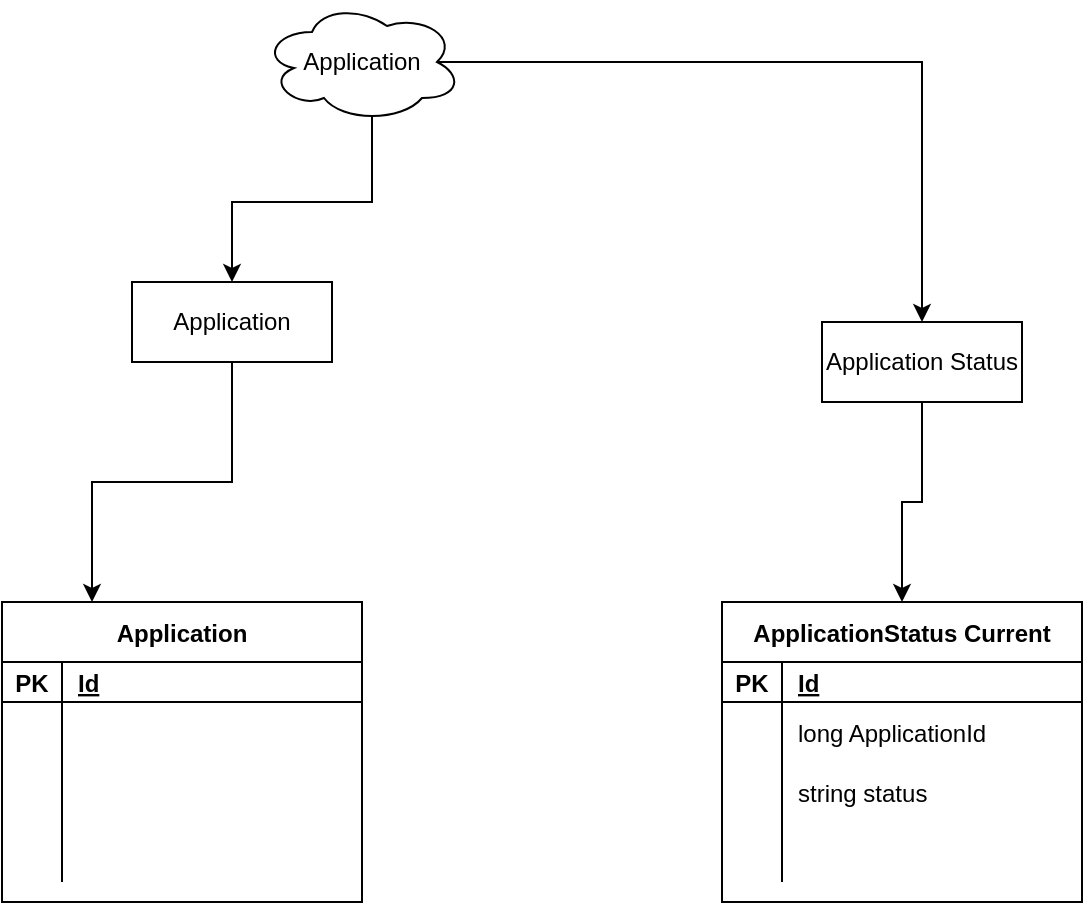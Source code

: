 <mxfile version="13.10.2" type="github">
  <diagram id="T6LnHzjsu-hLag56DKBj" name="Page-1">
    <mxGraphModel dx="1422" dy="794" grid="1" gridSize="10" guides="1" tooltips="1" connect="1" arrows="1" fold="1" page="1" pageScale="1" pageWidth="827" pageHeight="1169" math="0" shadow="0">
      <root>
        <mxCell id="0" />
        <mxCell id="1" parent="0" />
        <mxCell id="JcggxHbt1tbhgOxpQHLC-1" value="ApplicationStatus Current" style="shape=table;startSize=30;container=1;collapsible=1;childLayout=tableLayout;fixedRows=1;rowLines=0;fontStyle=1;align=center;resizeLast=1;" vertex="1" parent="1">
          <mxGeometry x="400" y="420" width="180" height="150" as="geometry" />
        </mxCell>
        <mxCell id="JcggxHbt1tbhgOxpQHLC-2" value="" style="shape=partialRectangle;collapsible=0;dropTarget=0;pointerEvents=0;fillColor=none;top=0;left=0;bottom=1;right=0;points=[[0,0.5],[1,0.5]];portConstraint=eastwest;" vertex="1" parent="JcggxHbt1tbhgOxpQHLC-1">
          <mxGeometry y="30" width="180" height="20" as="geometry" />
        </mxCell>
        <mxCell id="JcggxHbt1tbhgOxpQHLC-3" value="PK" style="shape=partialRectangle;connectable=0;fillColor=none;top=0;left=0;bottom=0;right=0;fontStyle=1;overflow=hidden;" vertex="1" parent="JcggxHbt1tbhgOxpQHLC-2">
          <mxGeometry width="30" height="20" as="geometry" />
        </mxCell>
        <mxCell id="JcggxHbt1tbhgOxpQHLC-4" value="Id" style="shape=partialRectangle;connectable=0;fillColor=none;top=0;left=0;bottom=0;right=0;align=left;spacingLeft=6;fontStyle=5;overflow=hidden;" vertex="1" parent="JcggxHbt1tbhgOxpQHLC-2">
          <mxGeometry x="30" width="150" height="20" as="geometry" />
        </mxCell>
        <mxCell id="JcggxHbt1tbhgOxpQHLC-5" value="" style="shape=partialRectangle;collapsible=0;dropTarget=0;pointerEvents=0;fillColor=none;top=0;left=0;bottom=0;right=0;points=[[0,0.5],[1,0.5]];portConstraint=eastwest;" vertex="1" parent="JcggxHbt1tbhgOxpQHLC-1">
          <mxGeometry y="50" width="180" height="30" as="geometry" />
        </mxCell>
        <mxCell id="JcggxHbt1tbhgOxpQHLC-6" value="" style="shape=partialRectangle;connectable=0;fillColor=none;top=0;left=0;bottom=0;right=0;editable=1;overflow=hidden;" vertex="1" parent="JcggxHbt1tbhgOxpQHLC-5">
          <mxGeometry width="30" height="30" as="geometry" />
        </mxCell>
        <mxCell id="JcggxHbt1tbhgOxpQHLC-7" value="long ApplicationId" style="shape=partialRectangle;connectable=0;fillColor=none;top=0;left=0;bottom=0;right=0;align=left;spacingLeft=6;overflow=hidden;" vertex="1" parent="JcggxHbt1tbhgOxpQHLC-5">
          <mxGeometry x="30" width="150" height="30" as="geometry" />
        </mxCell>
        <mxCell id="JcggxHbt1tbhgOxpQHLC-8" value="" style="shape=partialRectangle;collapsible=0;dropTarget=0;pointerEvents=0;fillColor=none;top=0;left=0;bottom=0;right=0;points=[[0,0.5],[1,0.5]];portConstraint=eastwest;" vertex="1" parent="JcggxHbt1tbhgOxpQHLC-1">
          <mxGeometry y="80" width="180" height="30" as="geometry" />
        </mxCell>
        <mxCell id="JcggxHbt1tbhgOxpQHLC-9" value="" style="shape=partialRectangle;connectable=0;fillColor=none;top=0;left=0;bottom=0;right=0;editable=1;overflow=hidden;" vertex="1" parent="JcggxHbt1tbhgOxpQHLC-8">
          <mxGeometry width="30" height="30" as="geometry" />
        </mxCell>
        <mxCell id="JcggxHbt1tbhgOxpQHLC-10" value="string status" style="shape=partialRectangle;connectable=0;fillColor=none;top=0;left=0;bottom=0;right=0;align=left;spacingLeft=6;overflow=hidden;" vertex="1" parent="JcggxHbt1tbhgOxpQHLC-8">
          <mxGeometry x="30" width="150" height="30" as="geometry" />
        </mxCell>
        <mxCell id="JcggxHbt1tbhgOxpQHLC-11" value="" style="shape=partialRectangle;collapsible=0;dropTarget=0;pointerEvents=0;fillColor=none;top=0;left=0;bottom=0;right=0;points=[[0,0.5],[1,0.5]];portConstraint=eastwest;" vertex="1" parent="JcggxHbt1tbhgOxpQHLC-1">
          <mxGeometry y="110" width="180" height="30" as="geometry" />
        </mxCell>
        <mxCell id="JcggxHbt1tbhgOxpQHLC-12" value="" style="shape=partialRectangle;connectable=0;fillColor=none;top=0;left=0;bottom=0;right=0;editable=1;overflow=hidden;" vertex="1" parent="JcggxHbt1tbhgOxpQHLC-11">
          <mxGeometry width="30" height="30" as="geometry" />
        </mxCell>
        <mxCell id="JcggxHbt1tbhgOxpQHLC-13" value="" style="shape=partialRectangle;connectable=0;fillColor=none;top=0;left=0;bottom=0;right=0;align=left;spacingLeft=6;overflow=hidden;" vertex="1" parent="JcggxHbt1tbhgOxpQHLC-11">
          <mxGeometry x="30" width="150" height="30" as="geometry" />
        </mxCell>
        <mxCell id="JcggxHbt1tbhgOxpQHLC-29" style="edgeStyle=orthogonalEdgeStyle;rounded=0;orthogonalLoop=1;jettySize=auto;html=1;exitX=0.55;exitY=0.95;exitDx=0;exitDy=0;exitPerimeter=0;" edge="1" parent="1" source="JcggxHbt1tbhgOxpQHLC-27" target="JcggxHbt1tbhgOxpQHLC-28">
          <mxGeometry relative="1" as="geometry" />
        </mxCell>
        <mxCell id="JcggxHbt1tbhgOxpQHLC-46" style="edgeStyle=orthogonalEdgeStyle;rounded=0;orthogonalLoop=1;jettySize=auto;html=1;exitX=0.875;exitY=0.5;exitDx=0;exitDy=0;exitPerimeter=0;entryX=0.5;entryY=0;entryDx=0;entryDy=0;" edge="1" parent="1" source="JcggxHbt1tbhgOxpQHLC-27" target="JcggxHbt1tbhgOxpQHLC-45">
          <mxGeometry relative="1" as="geometry" />
        </mxCell>
        <mxCell id="JcggxHbt1tbhgOxpQHLC-27" value="Application" style="ellipse;shape=cloud;whiteSpace=wrap;html=1;align=center;" vertex="1" parent="1">
          <mxGeometry x="170" y="120" width="100" height="60" as="geometry" />
        </mxCell>
        <mxCell id="JcggxHbt1tbhgOxpQHLC-43" style="edgeStyle=orthogonalEdgeStyle;rounded=0;orthogonalLoop=1;jettySize=auto;html=1;exitX=0.5;exitY=1;exitDx=0;exitDy=0;entryX=0.25;entryY=0;entryDx=0;entryDy=0;" edge="1" parent="1" source="JcggxHbt1tbhgOxpQHLC-28" target="JcggxHbt1tbhgOxpQHLC-30">
          <mxGeometry relative="1" as="geometry" />
        </mxCell>
        <mxCell id="JcggxHbt1tbhgOxpQHLC-28" value="Application" style="whiteSpace=wrap;html=1;align=center;" vertex="1" parent="1">
          <mxGeometry x="105" y="260" width="100" height="40" as="geometry" />
        </mxCell>
        <mxCell id="JcggxHbt1tbhgOxpQHLC-30" value="Application" style="shape=table;startSize=30;container=1;collapsible=1;childLayout=tableLayout;fixedRows=1;rowLines=0;fontStyle=1;align=center;resizeLast=1;" vertex="1" parent="1">
          <mxGeometry x="40" y="420" width="180" height="150" as="geometry" />
        </mxCell>
        <mxCell id="JcggxHbt1tbhgOxpQHLC-31" value="" style="shape=partialRectangle;collapsible=0;dropTarget=0;pointerEvents=0;fillColor=none;top=0;left=0;bottom=1;right=0;points=[[0,0.5],[1,0.5]];portConstraint=eastwest;" vertex="1" parent="JcggxHbt1tbhgOxpQHLC-30">
          <mxGeometry y="30" width="180" height="20" as="geometry" />
        </mxCell>
        <mxCell id="JcggxHbt1tbhgOxpQHLC-32" value="PK" style="shape=partialRectangle;connectable=0;fillColor=none;top=0;left=0;bottom=0;right=0;fontStyle=1;overflow=hidden;" vertex="1" parent="JcggxHbt1tbhgOxpQHLC-31">
          <mxGeometry width="30" height="20" as="geometry" />
        </mxCell>
        <mxCell id="JcggxHbt1tbhgOxpQHLC-33" value="Id" style="shape=partialRectangle;connectable=0;fillColor=none;top=0;left=0;bottom=0;right=0;align=left;spacingLeft=6;fontStyle=5;overflow=hidden;" vertex="1" parent="JcggxHbt1tbhgOxpQHLC-31">
          <mxGeometry x="30" width="150" height="20" as="geometry" />
        </mxCell>
        <mxCell id="JcggxHbt1tbhgOxpQHLC-34" value="" style="shape=partialRectangle;collapsible=0;dropTarget=0;pointerEvents=0;fillColor=none;top=0;left=0;bottom=0;right=0;points=[[0,0.5],[1,0.5]];portConstraint=eastwest;" vertex="1" parent="JcggxHbt1tbhgOxpQHLC-30">
          <mxGeometry y="50" width="180" height="30" as="geometry" />
        </mxCell>
        <mxCell id="JcggxHbt1tbhgOxpQHLC-35" value="" style="shape=partialRectangle;connectable=0;fillColor=none;top=0;left=0;bottom=0;right=0;editable=1;overflow=hidden;" vertex="1" parent="JcggxHbt1tbhgOxpQHLC-34">
          <mxGeometry width="30" height="30" as="geometry" />
        </mxCell>
        <mxCell id="JcggxHbt1tbhgOxpQHLC-36" value="" style="shape=partialRectangle;connectable=0;fillColor=none;top=0;left=0;bottom=0;right=0;align=left;spacingLeft=6;overflow=hidden;" vertex="1" parent="JcggxHbt1tbhgOxpQHLC-34">
          <mxGeometry x="30" width="150" height="30" as="geometry" />
        </mxCell>
        <mxCell id="JcggxHbt1tbhgOxpQHLC-37" value="" style="shape=partialRectangle;collapsible=0;dropTarget=0;pointerEvents=0;fillColor=none;top=0;left=0;bottom=0;right=0;points=[[0,0.5],[1,0.5]];portConstraint=eastwest;" vertex="1" parent="JcggxHbt1tbhgOxpQHLC-30">
          <mxGeometry y="80" width="180" height="30" as="geometry" />
        </mxCell>
        <mxCell id="JcggxHbt1tbhgOxpQHLC-38" value="" style="shape=partialRectangle;connectable=0;fillColor=none;top=0;left=0;bottom=0;right=0;editable=1;overflow=hidden;" vertex="1" parent="JcggxHbt1tbhgOxpQHLC-37">
          <mxGeometry width="30" height="30" as="geometry" />
        </mxCell>
        <mxCell id="JcggxHbt1tbhgOxpQHLC-39" value="" style="shape=partialRectangle;connectable=0;fillColor=none;top=0;left=0;bottom=0;right=0;align=left;spacingLeft=6;overflow=hidden;" vertex="1" parent="JcggxHbt1tbhgOxpQHLC-37">
          <mxGeometry x="30" width="150" height="30" as="geometry" />
        </mxCell>
        <mxCell id="JcggxHbt1tbhgOxpQHLC-40" value="" style="shape=partialRectangle;collapsible=0;dropTarget=0;pointerEvents=0;fillColor=none;top=0;left=0;bottom=0;right=0;points=[[0,0.5],[1,0.5]];portConstraint=eastwest;" vertex="1" parent="JcggxHbt1tbhgOxpQHLC-30">
          <mxGeometry y="110" width="180" height="30" as="geometry" />
        </mxCell>
        <mxCell id="JcggxHbt1tbhgOxpQHLC-41" value="" style="shape=partialRectangle;connectable=0;fillColor=none;top=0;left=0;bottom=0;right=0;editable=1;overflow=hidden;" vertex="1" parent="JcggxHbt1tbhgOxpQHLC-40">
          <mxGeometry width="30" height="30" as="geometry" />
        </mxCell>
        <mxCell id="JcggxHbt1tbhgOxpQHLC-42" value="" style="shape=partialRectangle;connectable=0;fillColor=none;top=0;left=0;bottom=0;right=0;align=left;spacingLeft=6;overflow=hidden;" vertex="1" parent="JcggxHbt1tbhgOxpQHLC-40">
          <mxGeometry x="30" width="150" height="30" as="geometry" />
        </mxCell>
        <mxCell id="JcggxHbt1tbhgOxpQHLC-47" style="edgeStyle=orthogonalEdgeStyle;rounded=0;orthogonalLoop=1;jettySize=auto;html=1;exitX=0.5;exitY=1;exitDx=0;exitDy=0;" edge="1" parent="1" source="JcggxHbt1tbhgOxpQHLC-45" target="JcggxHbt1tbhgOxpQHLC-1">
          <mxGeometry relative="1" as="geometry" />
        </mxCell>
        <mxCell id="JcggxHbt1tbhgOxpQHLC-45" value="Application Status" style="whiteSpace=wrap;html=1;align=center;" vertex="1" parent="1">
          <mxGeometry x="450" y="280" width="100" height="40" as="geometry" />
        </mxCell>
      </root>
    </mxGraphModel>
  </diagram>
</mxfile>
